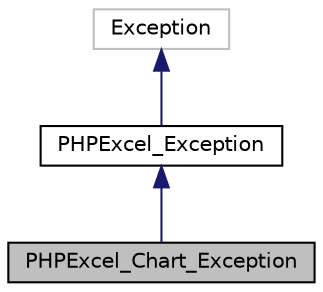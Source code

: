 digraph "PHPExcel_Chart_Exception"
{
  edge [fontname="Helvetica",fontsize="10",labelfontname="Helvetica",labelfontsize="10"];
  node [fontname="Helvetica",fontsize="10",shape=record];
  Node3 [label="PHPExcel_Chart_Exception",height=0.2,width=0.4,color="black", fillcolor="grey75", style="filled", fontcolor="black"];
  Node4 -> Node3 [dir="back",color="midnightblue",fontsize="10",style="solid",fontname="Helvetica"];
  Node4 [label="PHPExcel_Exception",height=0.2,width=0.4,color="black", fillcolor="white", style="filled",URL="$class_p_h_p_excel___exception.html"];
  Node5 -> Node4 [dir="back",color="midnightblue",fontsize="10",style="solid",fontname="Helvetica"];
  Node5 [label="Exception",height=0.2,width=0.4,color="grey75", fillcolor="white", style="filled"];
}
